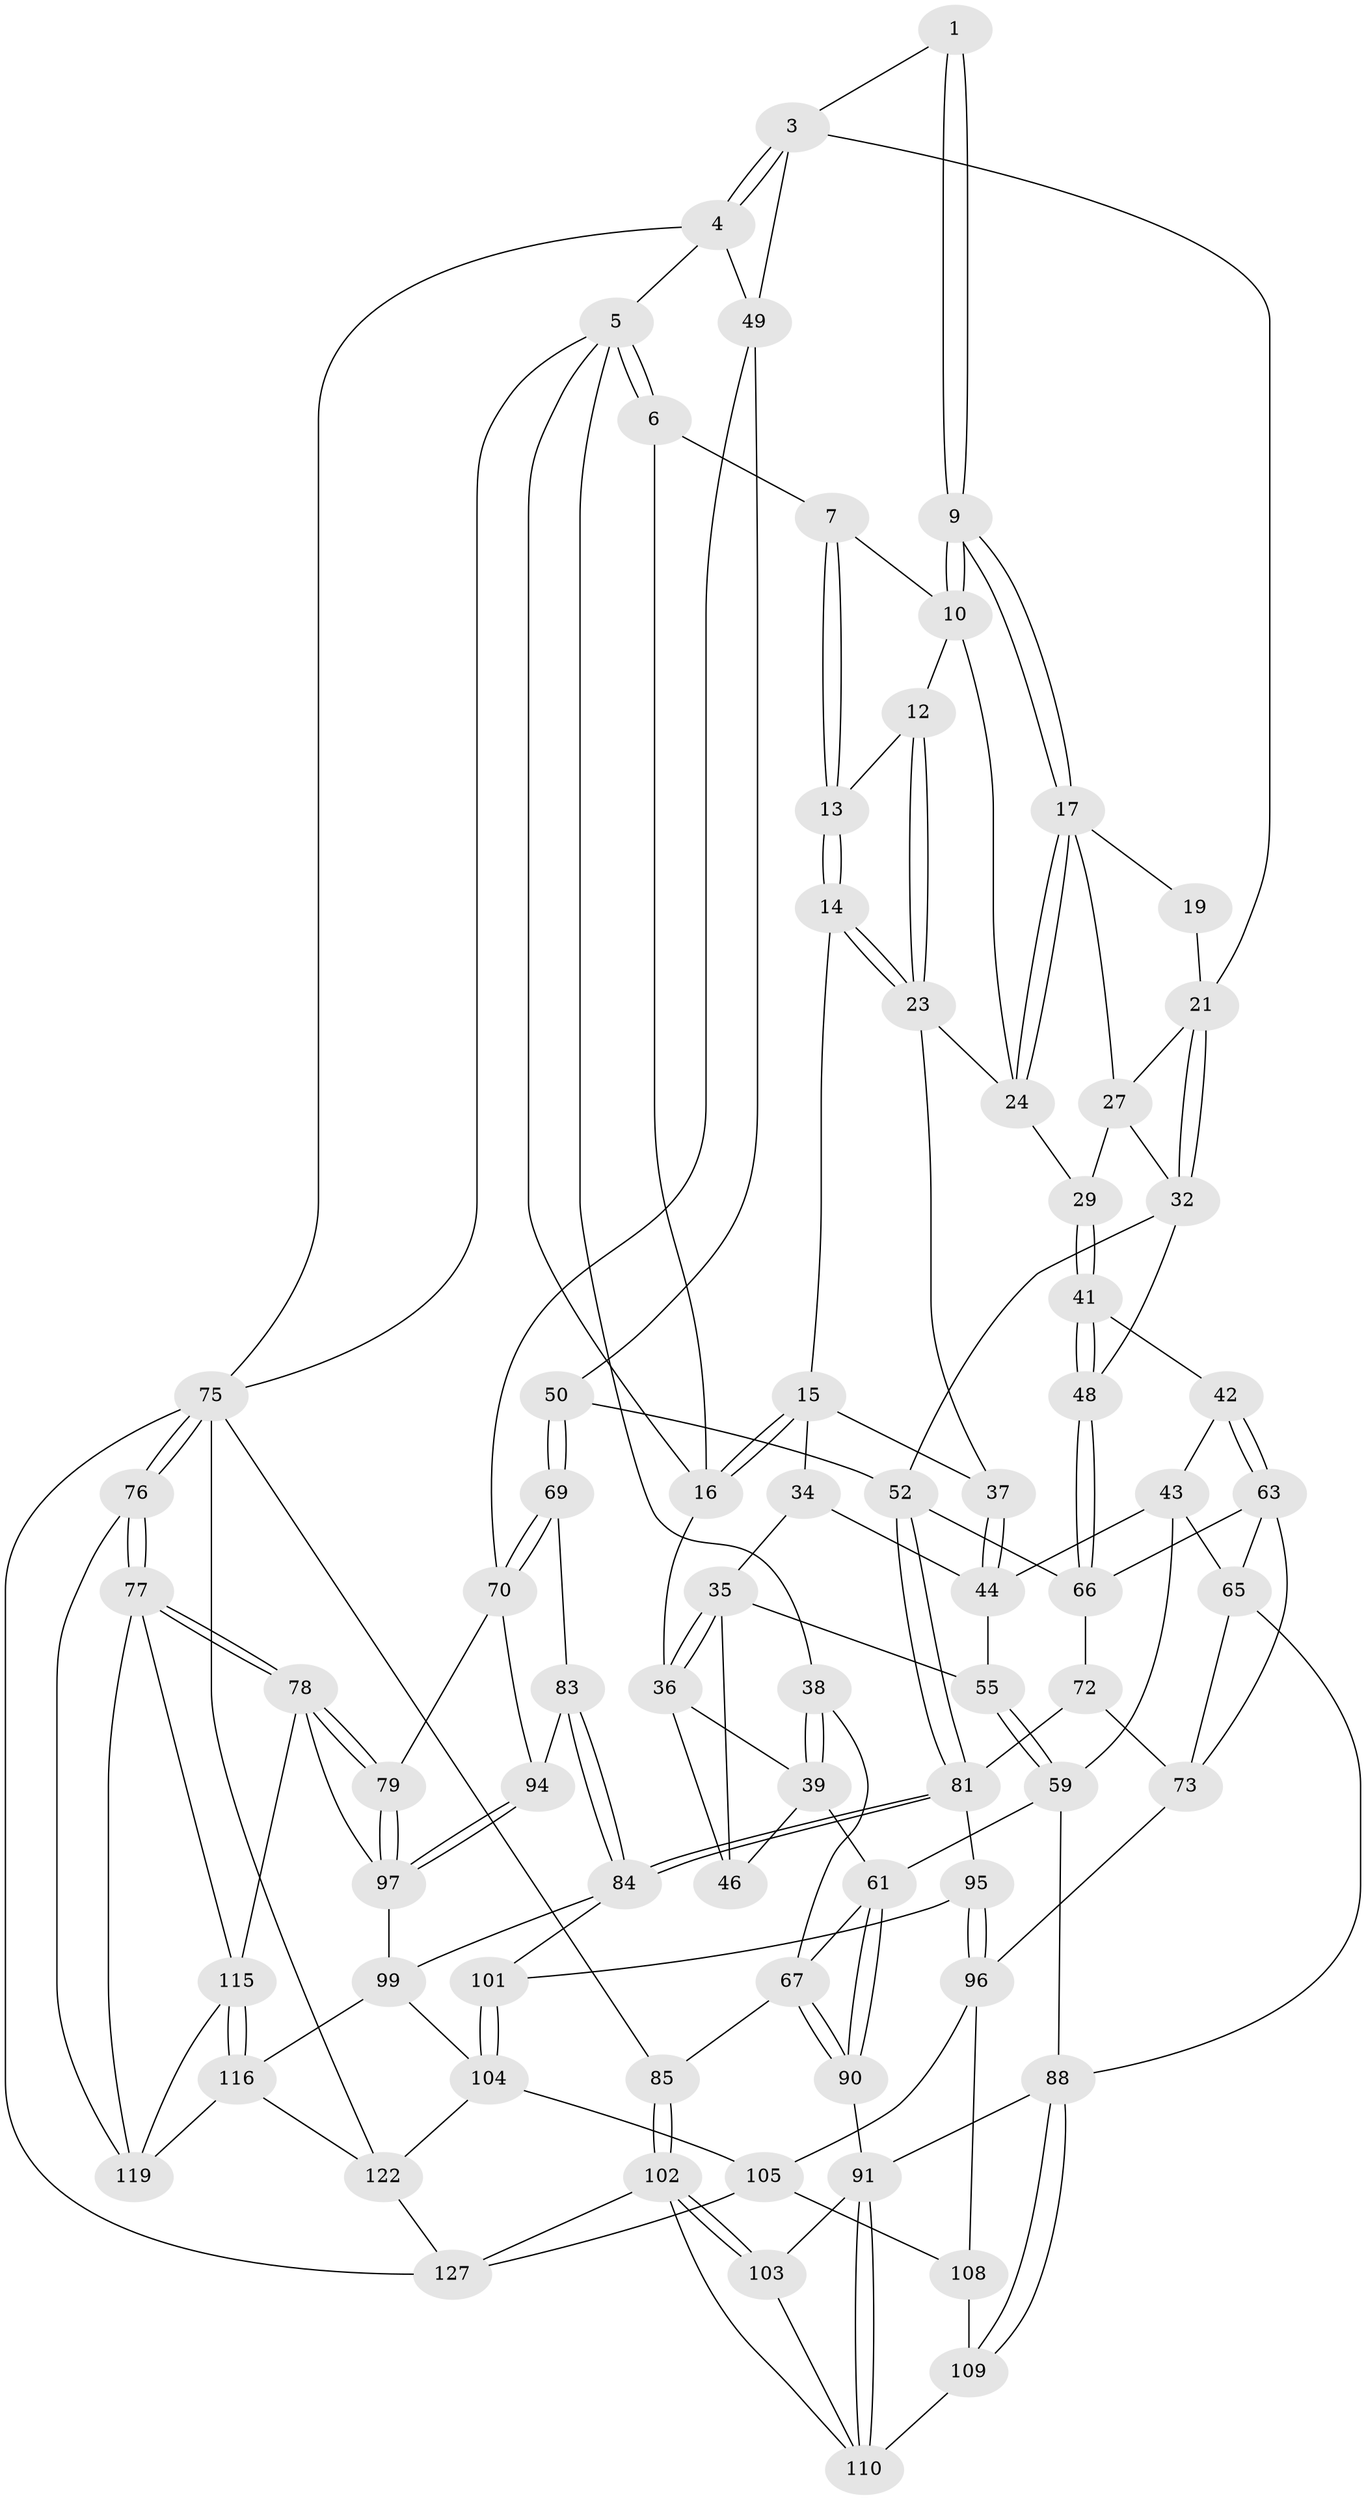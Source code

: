 // original degree distribution, {4: 0.2421875, 6: 0.2265625, 5: 0.515625, 3: 0.015625}
// Generated by graph-tools (version 1.1) at 2025/12/02/27/25 16:12:00]
// undirected, 77 vertices, 179 edges
graph export_dot {
graph [start="1"]
  node [color=gray90,style=filled];
  1 [pos="+0.536159144222386+0",super="+2"];
  3 [pos="+1+0",super="+20"];
  4 [pos="+1+0"];
  5 [pos="+0+0",super="+31"];
  6 [pos="+0.09568263529945435+0"];
  7 [pos="+0.16499742232379114+0",super="+8"];
  9 [pos="+0.5383661388888737+0.10070557421756524"];
  10 [pos="+0.43439691619415866+0.09852867825172905",super="+11"];
  12 [pos="+0.38180146547059385+0.12370037883677211"];
  13 [pos="+0.2614753654538555+0.07404734042747498"];
  14 [pos="+0.24950344545358413+0.18707920953879112"];
  15 [pos="+0.22039769836414902+0.2053965683968702",super="+33"];
  16 [pos="+0.10912096199727167+0.17908370876699564",super="+30"];
  17 [pos="+0.5500232193301953+0.11481777727417801",super="+18"];
  19 [pos="+0.8720933869846966+0"];
  21 [pos="+0.745979591936011+0.24979799930475635",super="+22"];
  23 [pos="+0.319778508712625+0.22963621331217496",super="+26"];
  24 [pos="+0.4303192143746596+0.21495061411521688",super="+25"];
  27 [pos="+0.5874896662518881+0.15381154429434715",super="+28"];
  29 [pos="+0.42639573316706136+0.25750556876659686"];
  32 [pos="+0.6180228116436329+0.38182058212478576",super="+47"];
  34 [pos="+0.16335134305889593+0.3059131206555226"];
  35 [pos="+0.14653535324102984+0.3153552593500609",super="+45"];
  36 [pos="+0.06923259995519207+0.26413309521938105",super="+40"];
  37 [pos="+0.29887714343202254+0.35723666723398034"];
  38 [pos="+0+0.31837582629132205"];
  39 [pos="+0+0.31790112064219817",super="+57"];
  41 [pos="+0.436291320732813+0.28977533867766914"];
  42 [pos="+0.42584310923615015+0.40816226870636574"];
  43 [pos="+0.33456799065793924+0.3977920187735077",super="+58"];
  44 [pos="+0.2991962462756907+0.37951457261706845",super="+54"];
  46 [pos="+0.11579871134876148+0.40489859557258406"];
  48 [pos="+0.6060068114421212+0.38708117157016364"];
  49 [pos="+0.8146217867687136+0.31854634632094886",super="+56"];
  50 [pos="+0.8400739581534422+0.41533764026957837",super="+51"];
  52 [pos="+0.6995115571344092+0.47014698778548475",super="+53"];
  55 [pos="+0.23624498642023858+0.43423339059215416"];
  59 [pos="+0.23546769199421924+0.49163586802683706",super="+60"];
  61 [pos="+0.15205103082855276+0.5577829968674664",super="+62"];
  63 [pos="+0.45737299543355836+0.4396700905436788",super="+64"];
  65 [pos="+0.3540822197238687+0.5613229446104725",super="+87"];
  66 [pos="+0.5075599307060009+0.43458759383118833",super="+71"];
  67 [pos="+0+0.5620291885411598",super="+68"];
  69 [pos="+1+0.44511636261017895",super="+74"];
  70 [pos="+1+0.4250966650963961",super="+80"];
  72 [pos="+0.5452056681202179+0.5995317283685565"];
  73 [pos="+0.5283801147900561+0.6091064791209332",super="+93"];
  75 [pos="+1+1",super="+86"];
  76 [pos="+1+1"];
  77 [pos="+1+1",super="+117"];
  78 [pos="+1+0.7929985259089293",super="+107"];
  79 [pos="+1+0.7885477218377359"];
  81 [pos="+0.6859724622810885+0.6323170890853553",super="+82"];
  83 [pos="+0.8375842209274923+0.6299841734658401"];
  84 [pos="+0.7996992137714045+0.660956023243022",super="+100"];
  85 [pos="+0+0.8289476759253046"];
  88 [pos="+0.35638963324878964+0.7008301793012498",super="+89"];
  90 [pos="+0.1202245967137135+0.6186659499102346"];
  91 [pos="+0.30942108918498457+0.7364248689826812",super="+92"];
  94 [pos="+0.9000419442522607+0.6516249365803941"];
  95 [pos="+0.6510382803656263+0.7114626403864606"];
  96 [pos="+0.5399651413424554+0.7605823375070585",super="+106"];
  97 [pos="+0.9464905163624275+0.7493259575711119",super="+98"];
  99 [pos="+0.8152772298504487+0.7882904919291877",super="+111"];
  101 [pos="+0.6902658615392147+0.7727105702703667"];
  102 [pos="+0+0.8101070765284064",super="+124"];
  103 [pos="+0.03328312113204262+0.747965253887892"];
  104 [pos="+0.637105313046746+0.8933373547695878",super="+112"];
  105 [pos="+0.5682637329681004+0.8749150393222425",super="+125"];
  108 [pos="+0.4979561364819109+0.8806751674610562",super="+123"];
  109 [pos="+0.4449421804919472+0.8472947948021923",super="+113"];
  110 [pos="+0.27692055001998467+0.8094126256222998",super="+114"];
  115 [pos="+0.923704272865656+0.8645702102607645",super="+118"];
  116 [pos="+0.8285035418876828+0.8506745891094795",super="+121"];
  119 [pos="+0.916150924444571+0.9065861625989622",super="+120"];
  122 [pos="+0.7298791336153347+1",super="+126"];
  127 [pos="+0.4847497979904136+1",super="+128"];
  1 -- 9;
  1 -- 9;
  1 -- 3;
  3 -- 4;
  3 -- 4;
  3 -- 49;
  3 -- 21;
  4 -- 5;
  4 -- 75;
  4 -- 49;
  5 -- 6;
  5 -- 6;
  5 -- 75;
  5 -- 38;
  5 -- 16;
  6 -- 7;
  6 -- 16;
  7 -- 13;
  7 -- 13;
  7 -- 10;
  9 -- 10;
  9 -- 10;
  9 -- 17;
  9 -- 17;
  10 -- 24;
  10 -- 12;
  12 -- 13;
  12 -- 23;
  12 -- 23;
  13 -- 14;
  13 -- 14;
  14 -- 15;
  14 -- 23;
  14 -- 23;
  15 -- 16;
  15 -- 16;
  15 -- 34;
  15 -- 37;
  16 -- 36;
  17 -- 24;
  17 -- 24;
  17 -- 19;
  17 -- 27;
  19 -- 21;
  21 -- 32;
  21 -- 32;
  21 -- 27;
  23 -- 24;
  23 -- 37;
  24 -- 29;
  27 -- 32;
  27 -- 29;
  29 -- 41;
  29 -- 41;
  32 -- 48;
  32 -- 52;
  34 -- 35;
  34 -- 44;
  35 -- 36;
  35 -- 36;
  35 -- 46;
  35 -- 55;
  36 -- 46;
  36 -- 39;
  37 -- 44;
  37 -- 44;
  38 -- 39;
  38 -- 39;
  38 -- 67;
  39 -- 61;
  39 -- 46;
  41 -- 42;
  41 -- 48;
  41 -- 48;
  42 -- 43;
  42 -- 63;
  42 -- 63;
  43 -- 44;
  43 -- 65;
  43 -- 59;
  44 -- 55;
  48 -- 66;
  48 -- 66;
  49 -- 50;
  49 -- 70;
  50 -- 69 [weight=2];
  50 -- 69;
  50 -- 52;
  52 -- 81;
  52 -- 81;
  52 -- 66;
  55 -- 59;
  55 -- 59;
  59 -- 88;
  59 -- 61;
  61 -- 90;
  61 -- 90;
  61 -- 67;
  63 -- 66;
  63 -- 65;
  63 -- 73;
  65 -- 73;
  65 -- 88;
  66 -- 72;
  67 -- 90;
  67 -- 90;
  67 -- 85;
  69 -- 70;
  69 -- 70;
  69 -- 83;
  70 -- 94;
  70 -- 79;
  72 -- 73;
  72 -- 81;
  73 -- 96;
  75 -- 76;
  75 -- 76;
  75 -- 85;
  75 -- 127;
  75 -- 122;
  76 -- 77;
  76 -- 77;
  76 -- 119;
  77 -- 78;
  77 -- 78;
  77 -- 115;
  77 -- 119;
  78 -- 79;
  78 -- 79;
  78 -- 115;
  78 -- 97;
  79 -- 97;
  79 -- 97;
  81 -- 84;
  81 -- 84;
  81 -- 95;
  83 -- 84;
  83 -- 84;
  83 -- 94;
  84 -- 99;
  84 -- 101;
  85 -- 102;
  85 -- 102;
  88 -- 109;
  88 -- 109;
  88 -- 91;
  90 -- 91;
  91 -- 110;
  91 -- 110;
  91 -- 103;
  94 -- 97;
  94 -- 97;
  95 -- 96;
  95 -- 96;
  95 -- 101;
  96 -- 105;
  96 -- 108;
  97 -- 99;
  99 -- 104;
  99 -- 116;
  101 -- 104;
  101 -- 104;
  102 -- 103;
  102 -- 103;
  102 -- 127;
  102 -- 110;
  103 -- 110;
  104 -- 105;
  104 -- 122;
  105 -- 127;
  105 -- 108;
  108 -- 109 [weight=2];
  109 -- 110;
  115 -- 116;
  115 -- 116;
  115 -- 119;
  116 -- 122;
  116 -- 119;
  122 -- 127;
}
